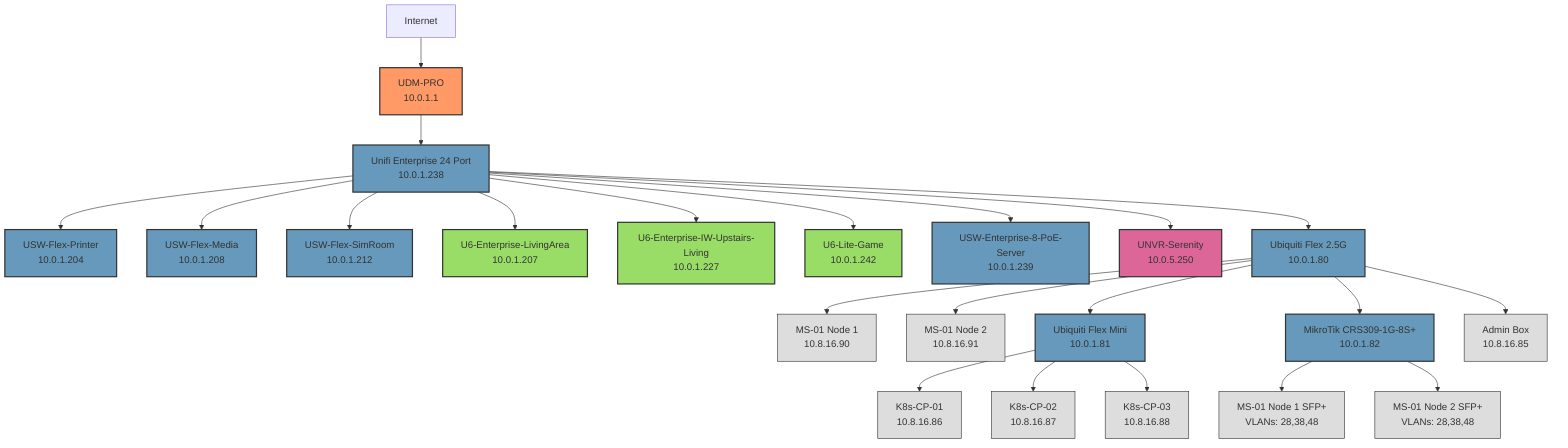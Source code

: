 graph TD
    Internet[Internet] --> UDMPRO[UDM-PRO\n10.0.1.1]
    UDMPRO --> Enterprise24["Unifi Enterprise 24 Port\n10.0.1.238"]
    
    %% Main network branches
    Enterprise24 --> USWFlexPrinter["USW-Flex-Printer\n10.0.1.204"]
    Enterprise24 --> USWFlexMedia["USW-Flex-Media\n10.0.1.208"]
    Enterprise24 --> USWFlexSimRoom["USW-Flex-SimRoom\n10.0.1.212"]
    Enterprise24 --> U6EnterpriseLiving["U6-Enterprise-LivingArea\n10.0.1.207"]
    Enterprise24 --> U6EnterpriseUpstairs["U6-Enterprise-IW-Upstairs-Living\n10.0.1.227"]
    Enterprise24 --> U6LiteGame["U6-Lite-Game\n10.0.1.242"]
    Enterprise24 --> USWEnterprise8Server["USW-Enterprise-8-PoE-Server\n10.0.1.239"]
    Enterprise24 --> UNVRSerenity["UNVR-Serenity\n10.0.5.250"]
    
    %% Kubernetes infrastructure branch
    Enterprise24 --> UbiquitiFlex25G["Ubiquiti Flex 2.5G\n10.0.1.80"]
    
    %% Kubernetes infrastructure details
    UbiquitiFlex25G --> MS01Node1["MS-01 Node 1\n10.8.16.90"]
    UbiquitiFlex25G --> MS01Node2["MS-01 Node 2\n10.8.16.91"]
    UbiquitiFlex25G --> UbiquitiFlexMini["Ubiquiti Flex Mini\n10.0.1.81"]
    UbiquitiFlex25G --> MikroTikCRS309["MikroTik CRS309-1G-8S+\n10.0.1.82"]
    UbiquitiFlex25G --> AdminBox["Admin Box\n10.8.16.85"]
    
    %% Control plane nodes
    UbiquitiFlexMini --> K8sCP01["K8s-CP-01\n10.8.16.86"]
    UbiquitiFlexMini --> K8sCP02["K8s-CP-02\n10.8.16.87"]
    UbiquitiFlexMini --> K8sCP03["K8s-CP-03\n10.8.16.88"]
    
    %% MikroTik connections
    MikroTikCRS309 --> MS01Node1SFP["MS-01 Node 1 SFP+\nVLANs: 28,38,48"]
    MikroTikCRS309 --> MS01Node2SFP["MS-01 Node 2 SFP+\nVLANs: 28,38,48"]
    
    %% Device-type styling
    classDef router fill:#f96,stroke:#333,stroke-width:2px
    classDef switch fill:#69b,stroke:#333,stroke-width:2px
    classDef ap fill:#9d6,stroke:#333,stroke-width:2px
    classDef storage fill:#d69,stroke:#333,stroke-width:2px
    classDef client fill:#ddd,stroke:#333,stroke-width:1px
    
    %% Apply classes
    class UDMPRO router
    class Enterprise24,UbiquitiFlex25G,UbiquitiFlexMini,MikroTikCRS309,USWFlexPrinter,USWFlexMedia,USWFlexSimRoom,USWEnterprise8Server switch
    class U6EnterpriseLiving,U6EnterpriseUpstairs,U6LiteGame ap
    class UNVRSerenity storage
    class MS01Node1,MS01Node2,K8sCP01,K8sCP02,K8sCP03,AdminBox,MS01Node1SFP,MS01Node2SFP client
